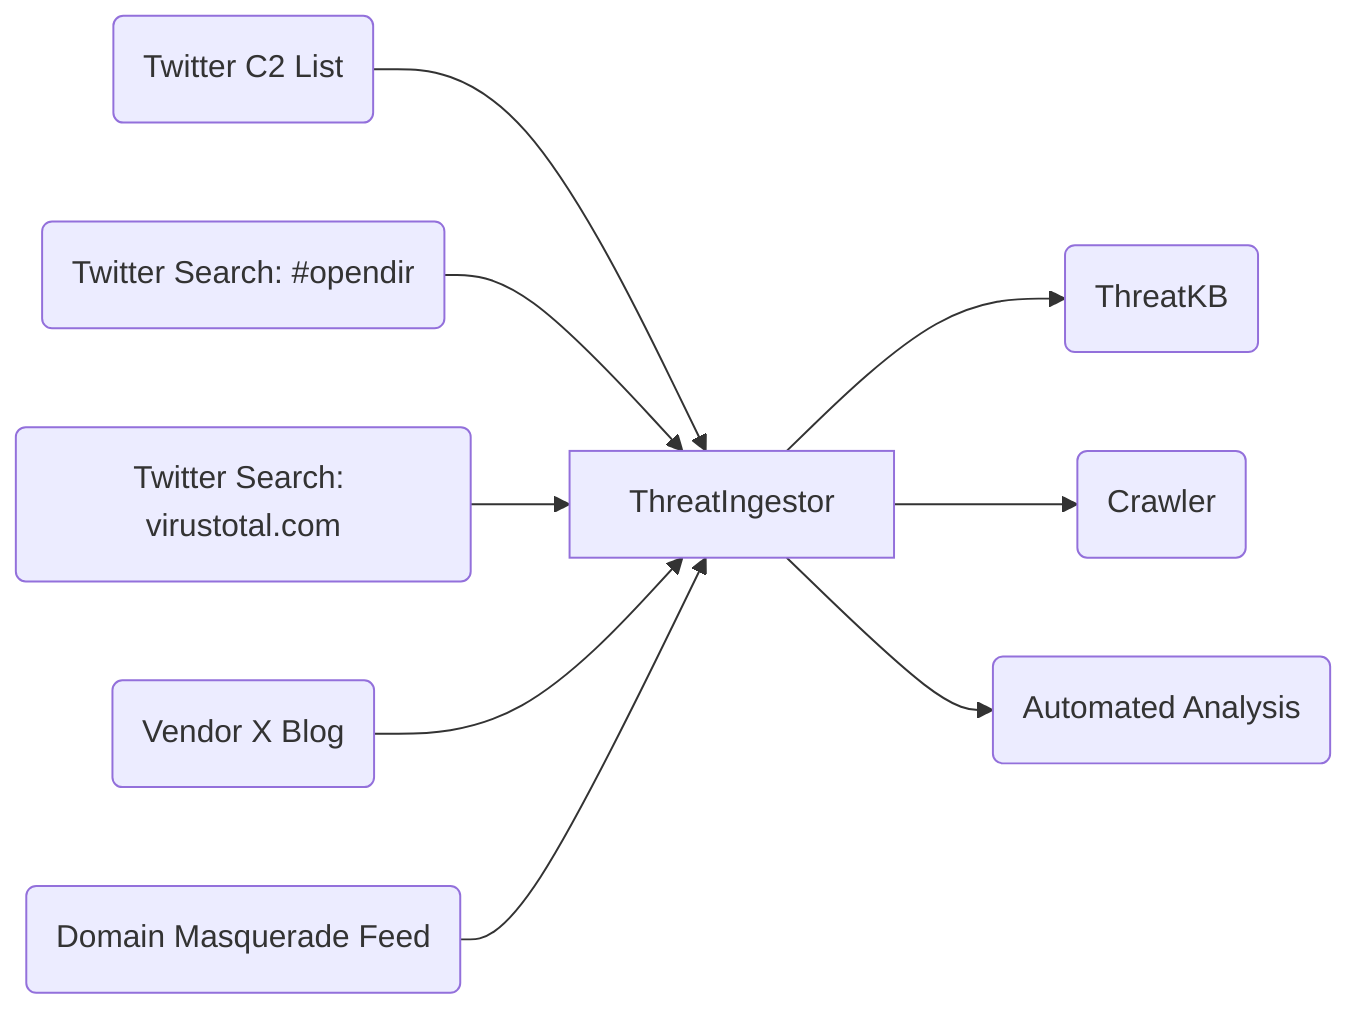 graph LR
A(Twitter C2 List) --> X
B(Twitter Search: #opendir) --> X
C(Twitter Search: virustotal.com) --> X
D(Vendor X Blog) --> X
E(Domain Masquerade Feed) --> X

X[ThreatIngestor] --> Z(ThreatKB)
X --> W(Crawler)
X --> V(Automated Analysis)